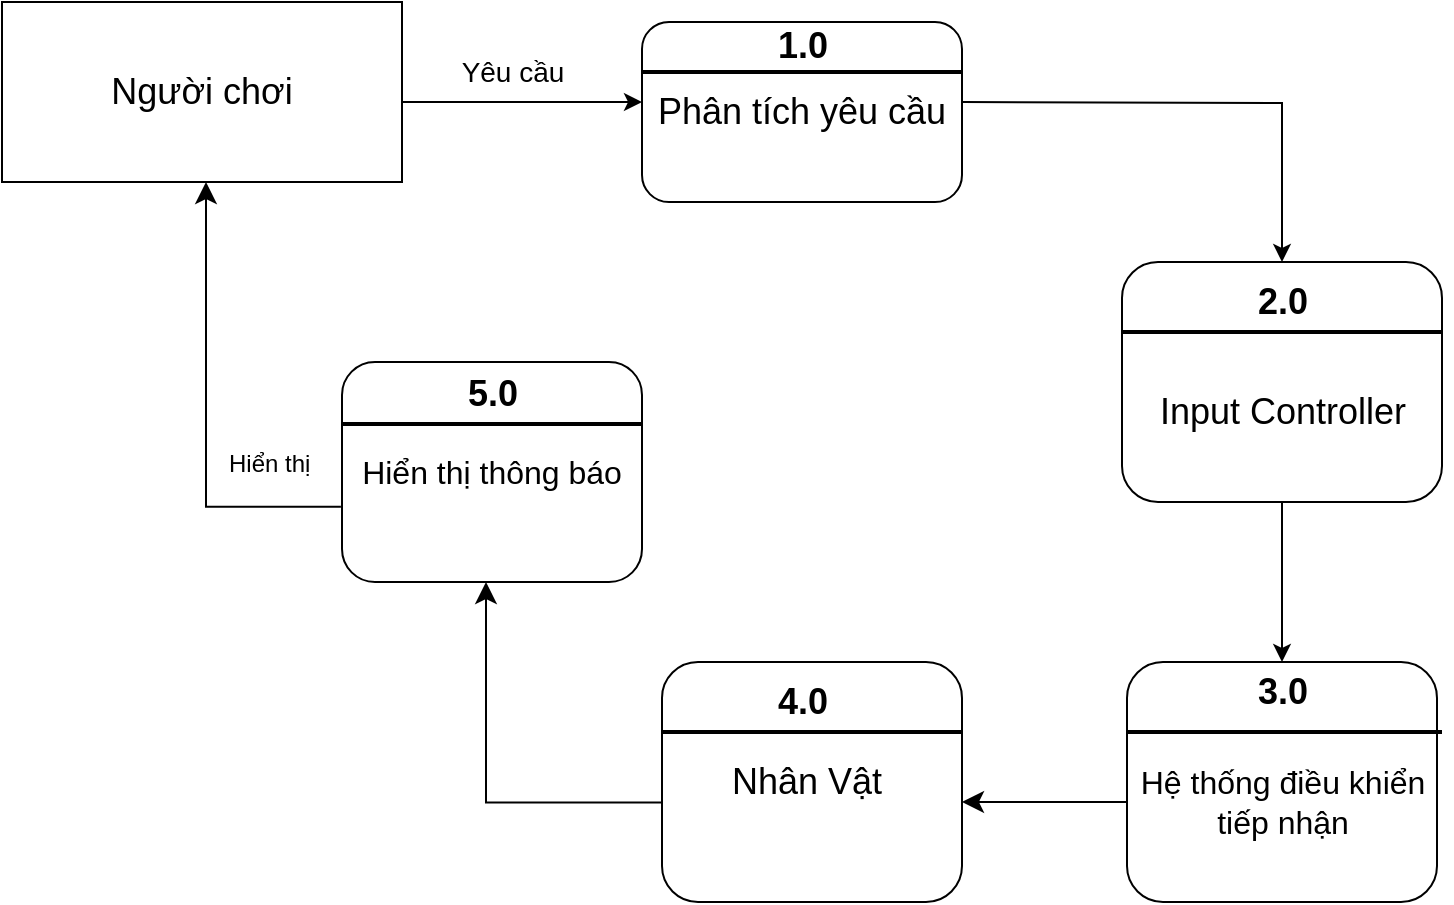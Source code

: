 <mxfile version="22.1.11" type="github">
  <diagram name="Page-1" id="P85KGqV9WXoxuvEHtOWm">
    <mxGraphModel dx="1003" dy="790" grid="1" gridSize="10" guides="1" tooltips="1" connect="1" arrows="1" fold="1" page="1" pageScale="1" pageWidth="850" pageHeight="1100" math="0" shadow="0">
      <root>
        <mxCell id="0" />
        <mxCell id="1" parent="0" />
        <mxCell id="PW6hzHY8McnUs5ILDlFM-1" value="&lt;font style=&quot;font-size: 18px;&quot;&gt;Người chơi&lt;/font&gt;" style="rounded=0;whiteSpace=wrap;html=1;" parent="1" vertex="1">
          <mxGeometry x="40" y="30" width="200" height="90" as="geometry" />
        </mxCell>
        <mxCell id="PW6hzHY8McnUs5ILDlFM-2" value="" style="endArrow=classic;html=1;rounded=0;edgeStyle=orthogonalEdgeStyle;" parent="1" edge="1">
          <mxGeometry width="50" height="50" relative="1" as="geometry">
            <mxPoint x="240" y="80" as="sourcePoint" />
            <mxPoint x="360" y="80" as="targetPoint" />
          </mxGeometry>
        </mxCell>
        <mxCell id="PW6hzHY8McnUs5ILDlFM-3" value="&lt;font style=&quot;font-size: 14px;&quot;&gt;Yêu cầu&lt;/font&gt;" style="text;html=1;align=center;verticalAlign=middle;resizable=0;points=[];autosize=1;strokeColor=none;fillColor=none;" parent="1" vertex="1">
          <mxGeometry x="260" y="50" width="70" height="30" as="geometry" />
        </mxCell>
        <mxCell id="MnwrowJ3AYMp3KCtxdAw-1" value="&lt;font style=&quot;font-size: 18px;&quot;&gt;Phân tích yêu cầu&lt;/font&gt;" style="rounded=1;whiteSpace=wrap;html=1;" vertex="1" parent="1">
          <mxGeometry x="360" y="40" width="160" height="90" as="geometry" />
        </mxCell>
        <mxCell id="MnwrowJ3AYMp3KCtxdAw-2" value="" style="line;strokeWidth=2;html=1;" vertex="1" parent="1">
          <mxGeometry x="360" y="60" width="160" height="10" as="geometry" />
        </mxCell>
        <mxCell id="MnwrowJ3AYMp3KCtxdAw-3" value="&lt;b&gt;&lt;font style=&quot;font-size: 18px;&quot;&gt;1.0&lt;/font&gt;&lt;/b&gt;" style="text;html=1;align=center;verticalAlign=middle;resizable=0;points=[];autosize=1;strokeColor=none;fillColor=none;" vertex="1" parent="1">
          <mxGeometry x="415" y="32" width="50" height="40" as="geometry" />
        </mxCell>
        <mxCell id="MnwrowJ3AYMp3KCtxdAw-4" value="" style="endArrow=classic;html=1;rounded=0;edgeStyle=orthogonalEdgeStyle;entryX=0.5;entryY=0;entryDx=0;entryDy=0;" edge="1" parent="1" target="MnwrowJ3AYMp3KCtxdAw-7">
          <mxGeometry width="50" height="50" relative="1" as="geometry">
            <mxPoint x="520" y="80" as="sourcePoint" />
            <mxPoint x="680" y="80" as="targetPoint" />
          </mxGeometry>
        </mxCell>
        <mxCell id="MnwrowJ3AYMp3KCtxdAw-7" value="" style="rounded=1;whiteSpace=wrap;html=1;" vertex="1" parent="1">
          <mxGeometry x="600" y="160" width="160" height="120" as="geometry" />
        </mxCell>
        <mxCell id="MnwrowJ3AYMp3KCtxdAw-8" value="" style="line;strokeWidth=2;html=1;" vertex="1" parent="1">
          <mxGeometry x="600" y="190" width="160" height="10" as="geometry" />
        </mxCell>
        <mxCell id="MnwrowJ3AYMp3KCtxdAw-11" value="&lt;font style=&quot;font-size: 18px;&quot;&gt;&lt;b&gt;2.0&lt;/b&gt;&lt;/font&gt;" style="text;html=1;align=center;verticalAlign=middle;resizable=0;points=[];autosize=1;strokeColor=none;fillColor=none;" vertex="1" parent="1">
          <mxGeometry x="655" y="160" width="50" height="40" as="geometry" />
        </mxCell>
        <mxCell id="MnwrowJ3AYMp3KCtxdAw-12" value="&lt;font style=&quot;font-size: 18px;&quot;&gt;Input Controller&lt;/font&gt;" style="text;html=1;align=center;verticalAlign=middle;resizable=0;points=[];autosize=1;strokeColor=none;fillColor=none;" vertex="1" parent="1">
          <mxGeometry x="605" y="215" width="150" height="40" as="geometry" />
        </mxCell>
        <mxCell id="MnwrowJ3AYMp3KCtxdAw-13" value="" style="endArrow=classic;html=1;rounded=0;edgeStyle=orthogonalEdgeStyle;exitX=0.5;exitY=1;exitDx=0;exitDy=0;" edge="1" parent="1" source="MnwrowJ3AYMp3KCtxdAw-7" target="MnwrowJ3AYMp3KCtxdAw-14">
          <mxGeometry width="50" height="50" relative="1" as="geometry">
            <mxPoint x="670" y="290" as="sourcePoint" />
            <mxPoint x="680" y="430" as="targetPoint" />
          </mxGeometry>
        </mxCell>
        <mxCell id="MnwrowJ3AYMp3KCtxdAw-14" value="" style="rounded=1;whiteSpace=wrap;html=1;" vertex="1" parent="1">
          <mxGeometry x="602.5" y="360" width="155" height="120" as="geometry" />
        </mxCell>
        <mxCell id="MnwrowJ3AYMp3KCtxdAw-15" value="" style="line;strokeWidth=2;html=1;" vertex="1" parent="1">
          <mxGeometry x="602.5" y="390" width="157.5" height="10" as="geometry" />
        </mxCell>
        <mxCell id="MnwrowJ3AYMp3KCtxdAw-16" value="&lt;b&gt;&lt;font style=&quot;font-size: 18px;&quot;&gt;3.0&lt;/font&gt;&lt;/b&gt;" style="text;html=1;align=center;verticalAlign=middle;resizable=0;points=[];autosize=1;strokeColor=none;fillColor=none;" vertex="1" parent="1">
          <mxGeometry x="655" y="355" width="50" height="40" as="geometry" />
        </mxCell>
        <mxCell id="MnwrowJ3AYMp3KCtxdAw-17" value="&lt;font style=&quot;font-size: 16px;&quot;&gt;Hệ thống điều khiển&lt;br&gt;tiếp nhận&lt;br&gt;&lt;/font&gt;" style="text;html=1;align=center;verticalAlign=middle;resizable=0;points=[];autosize=1;strokeColor=none;fillColor=none;" vertex="1" parent="1">
          <mxGeometry x="595" y="405" width="170" height="50" as="geometry" />
        </mxCell>
        <mxCell id="MnwrowJ3AYMp3KCtxdAw-21" value="" style="edgeStyle=segmentEdgeStyle;endArrow=classic;html=1;curved=0;rounded=0;endSize=8;startSize=8;" edge="1" parent="1" target="MnwrowJ3AYMp3KCtxdAw-24">
          <mxGeometry width="50" height="50" relative="1" as="geometry">
            <mxPoint x="602" y="430.0" as="sourcePoint" />
            <mxPoint x="490" y="430" as="targetPoint" />
          </mxGeometry>
        </mxCell>
        <mxCell id="MnwrowJ3AYMp3KCtxdAw-24" value="&lt;font style=&quot;font-size: 18px;&quot;&gt;Nhân Vật&amp;nbsp;&lt;/font&gt;" style="rounded=1;whiteSpace=wrap;html=1;" vertex="1" parent="1">
          <mxGeometry x="370" y="360" width="150" height="120" as="geometry" />
        </mxCell>
        <mxCell id="MnwrowJ3AYMp3KCtxdAw-25" value="" style="line;strokeWidth=2;html=1;" vertex="1" parent="1">
          <mxGeometry x="370" y="390" width="150" height="10" as="geometry" />
        </mxCell>
        <mxCell id="MnwrowJ3AYMp3KCtxdAw-26" value="&lt;font style=&quot;font-size: 18px;&quot;&gt;&lt;b&gt;4.0&lt;/b&gt;&lt;/font&gt;" style="text;html=1;align=center;verticalAlign=middle;resizable=0;points=[];autosize=1;strokeColor=none;fillColor=none;" vertex="1" parent="1">
          <mxGeometry x="415" y="360" width="50" height="40" as="geometry" />
        </mxCell>
        <mxCell id="MnwrowJ3AYMp3KCtxdAw-27" value="" style="edgeStyle=segmentEdgeStyle;endArrow=classic;html=1;curved=0;rounded=0;endSize=8;startSize=8;exitX=0.02;exitY=0.585;exitDx=0;exitDy=0;exitPerimeter=0;" edge="1" parent="1">
          <mxGeometry width="50" height="50" relative="1" as="geometry">
            <mxPoint x="370" y="430.2" as="sourcePoint" />
            <mxPoint x="282" y="320" as="targetPoint" />
          </mxGeometry>
        </mxCell>
        <mxCell id="MnwrowJ3AYMp3KCtxdAw-28" value="&lt;font style=&quot;font-size: 16px;&quot;&gt;Hiển thị thông báo&lt;/font&gt;" style="rounded=1;whiteSpace=wrap;html=1;" vertex="1" parent="1">
          <mxGeometry x="210" y="210" width="150" height="110" as="geometry" />
        </mxCell>
        <mxCell id="MnwrowJ3AYMp3KCtxdAw-29" value="" style="line;strokeWidth=2;html=1;" vertex="1" parent="1">
          <mxGeometry x="210" y="236" width="150" height="10" as="geometry" />
        </mxCell>
        <mxCell id="MnwrowJ3AYMp3KCtxdAw-30" value="&lt;b&gt;&lt;font style=&quot;font-size: 18px;&quot;&gt;5.0&lt;/font&gt;&lt;/b&gt;" style="text;html=1;align=center;verticalAlign=middle;resizable=0;points=[];autosize=1;strokeColor=none;fillColor=none;" vertex="1" parent="1">
          <mxGeometry x="260" y="206" width="50" height="40" as="geometry" />
        </mxCell>
        <mxCell id="MnwrowJ3AYMp3KCtxdAw-31" value="" style="edgeStyle=segmentEdgeStyle;endArrow=classic;html=1;curved=0;rounded=0;endSize=8;startSize=8;exitX=-0.017;exitY=0.658;exitDx=0;exitDy=0;exitPerimeter=0;" edge="1" parent="1">
          <mxGeometry width="50" height="50" relative="1" as="geometry">
            <mxPoint x="209.45" y="282.38" as="sourcePoint" />
            <mxPoint x="142" y="120.0" as="targetPoint" />
          </mxGeometry>
        </mxCell>
        <mxCell id="MnwrowJ3AYMp3KCtxdAw-32" value="Hiển thị&amp;nbsp;" style="text;html=1;align=center;verticalAlign=middle;resizable=0;points=[];autosize=1;strokeColor=none;fillColor=none;" vertex="1" parent="1">
          <mxGeometry x="140" y="246" width="70" height="30" as="geometry" />
        </mxCell>
      </root>
    </mxGraphModel>
  </diagram>
</mxfile>
